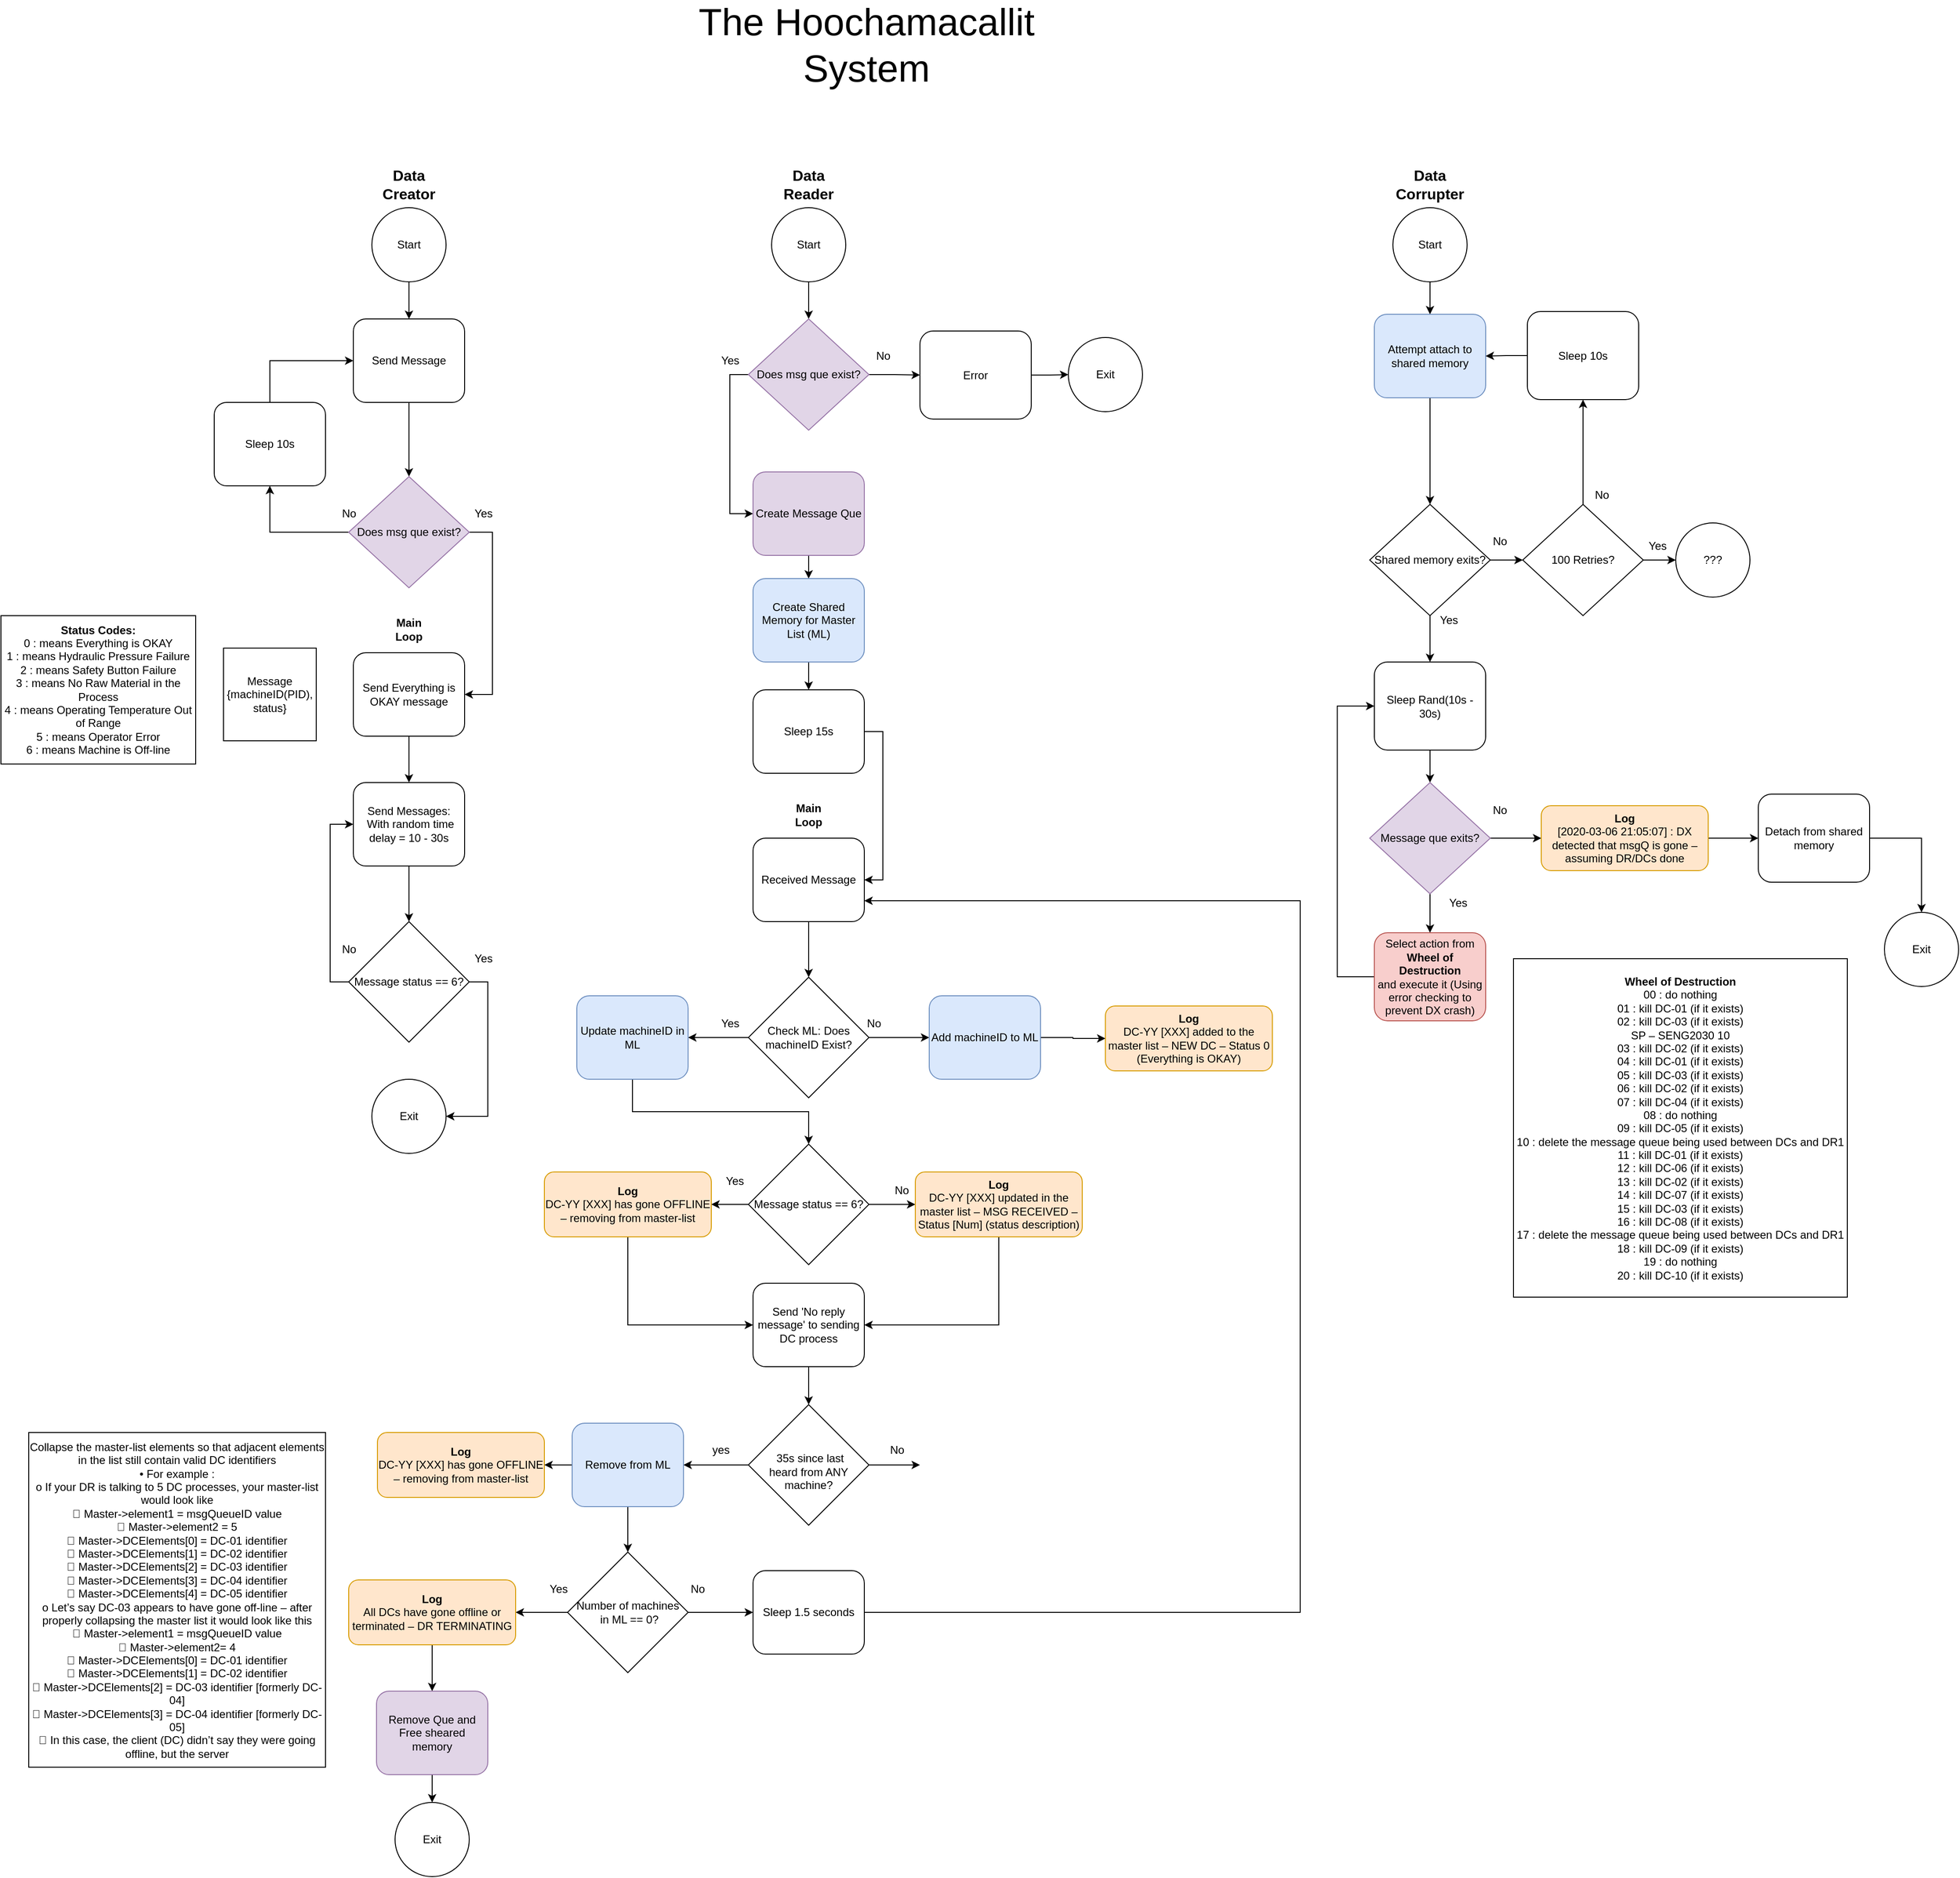 <mxfile version="17.1.0" type="device"><diagram id="sLgBsqmo3oFthkKmk6UJ" name="Page-1"><mxGraphModel dx="4013" dy="2379" grid="1" gridSize="10" guides="1" tooltips="1" connect="1" arrows="1" fold="1" page="1" pageScale="1" pageWidth="1169" pageHeight="827" math="0" shadow="0"><root><mxCell id="0"/><mxCell id="1" parent="0"/><mxCell id="bKi-47Nadxcrl5kA80st-11" style="edgeStyle=orthogonalEdgeStyle;rounded=0;orthogonalLoop=1;jettySize=auto;html=1;exitX=0.5;exitY=1;exitDx=0;exitDy=0;entryX=0.5;entryY=0;entryDx=0;entryDy=0;" parent="1" source="bKi-47Nadxcrl5kA80st-1" target="bKi-47Nadxcrl5kA80st-9" edge="1"><mxGeometry relative="1" as="geometry"/></mxCell><mxCell id="bKi-47Nadxcrl5kA80st-1" value="Send Message" style="rounded=1;whiteSpace=wrap;html=1;" parent="1" vertex="1"><mxGeometry x="119" y="70" width="120" height="90" as="geometry"/></mxCell><mxCell id="bKi-47Nadxcrl5kA80st-25" style="edgeStyle=orthogonalEdgeStyle;rounded=0;orthogonalLoop=1;jettySize=auto;html=1;exitX=0.5;exitY=1;exitDx=0;exitDy=0;" parent="1" source="bKi-47Nadxcrl5kA80st-2" target="bKi-47Nadxcrl5kA80st-24" edge="1"><mxGeometry relative="1" as="geometry"/></mxCell><mxCell id="bKi-47Nadxcrl5kA80st-2" value="Send Everything is OKAY message" style="rounded=1;whiteSpace=wrap;html=1;" parent="1" vertex="1"><mxGeometry x="119" y="430" width="120" height="90" as="geometry"/></mxCell><mxCell id="bKi-47Nadxcrl5kA80st-17" style="edgeStyle=orthogonalEdgeStyle;rounded=0;orthogonalLoop=1;jettySize=auto;html=1;exitX=1;exitY=0.5;exitDx=0;exitDy=0;entryX=1;entryY=0.5;entryDx=0;entryDy=0;" parent="1" source="bKi-47Nadxcrl5kA80st-9" target="bKi-47Nadxcrl5kA80st-2" edge="1"><mxGeometry relative="1" as="geometry"><Array as="points"><mxPoint x="269" y="300"/><mxPoint x="269" y="475"/></Array></mxGeometry></mxCell><mxCell id="bKi-47Nadxcrl5kA80st-66" style="edgeStyle=orthogonalEdgeStyle;rounded=0;orthogonalLoop=1;jettySize=auto;html=1;exitX=0;exitY=0.5;exitDx=0;exitDy=0;entryX=0.5;entryY=1;entryDx=0;entryDy=0;" parent="1" source="bKi-47Nadxcrl5kA80st-9" target="bKi-47Nadxcrl5kA80st-64" edge="1"><mxGeometry relative="1" as="geometry"/></mxCell><mxCell id="bKi-47Nadxcrl5kA80st-9" value="Does msg que exist?" style="rhombus;whiteSpace=wrap;html=1;fillColor=#e1d5e7;strokeColor=#9673a6;" parent="1" vertex="1"><mxGeometry x="114" y="240" width="130" height="120" as="geometry"/></mxCell><mxCell id="bKi-47Nadxcrl5kA80st-13" value="&lt;b style=&quot;font-size: 16px;&quot;&gt;Data Creator&lt;/b&gt;" style="text;html=1;strokeColor=none;fillColor=none;align=center;verticalAlign=middle;whiteSpace=wrap;rounded=0;fontSize=16;" parent="1" vertex="1"><mxGeometry x="149" y="-90" width="60" height="30" as="geometry"/></mxCell><mxCell id="bKi-47Nadxcrl5kA80st-15" value="No" style="text;html=1;align=center;verticalAlign=middle;resizable=0;points=[];autosize=1;strokeColor=none;fillColor=none;" parent="1" vertex="1"><mxGeometry x="99" y="270" width="30" height="20" as="geometry"/></mxCell><mxCell id="bKi-47Nadxcrl5kA80st-18" value="Yes" style="text;html=1;align=center;verticalAlign=middle;resizable=0;points=[];autosize=1;strokeColor=none;fillColor=none;" parent="1" vertex="1"><mxGeometry x="239" y="270" width="40" height="20" as="geometry"/></mxCell><mxCell id="bKi-47Nadxcrl5kA80st-19" value="Main Loop" style="text;html=1;strokeColor=none;fillColor=none;align=center;verticalAlign=middle;whiteSpace=wrap;rounded=0;fontStyle=1" parent="1" vertex="1"><mxGeometry x="149" y="390" width="60" height="30" as="geometry"/></mxCell><mxCell id="bKi-47Nadxcrl5kA80st-20" value="Message&lt;br&gt;{machineID(PID),&lt;br&gt;status}" style="whiteSpace=wrap;html=1;aspect=fixed;" parent="1" vertex="1"><mxGeometry x="-21" y="425" width="100" height="100" as="geometry"/></mxCell><mxCell id="bKi-47Nadxcrl5kA80st-22" value="&lt;b&gt;Status Codes:&lt;/b&gt;&lt;br&gt;&lt;div&gt;0 : means Everything is OKAY&lt;/div&gt;&lt;div&gt;1 : means Hydraulic Pressure Failure&lt;/div&gt;&lt;div&gt;2 : means Safety Button Failure&lt;/div&gt;&lt;div&gt;3 : means No Raw Material in the Process&lt;/div&gt;&lt;div&gt;4 : means Operating Temperature Out of Range&lt;/div&gt;&lt;div&gt;5 : means Operator Error&lt;/div&gt;&lt;div&gt;6 : means Machine is Off-line&lt;/div&gt;" style="rounded=0;whiteSpace=wrap;html=1;" parent="1" vertex="1"><mxGeometry x="-261" y="390" width="210" height="160" as="geometry"/></mxCell><mxCell id="bKi-47Nadxcrl5kA80st-28" style="edgeStyle=orthogonalEdgeStyle;rounded=0;orthogonalLoop=1;jettySize=auto;html=1;exitX=0.5;exitY=1;exitDx=0;exitDy=0;entryX=0.5;entryY=0;entryDx=0;entryDy=0;" parent="1" source="bKi-47Nadxcrl5kA80st-24" target="bKi-47Nadxcrl5kA80st-27" edge="1"><mxGeometry relative="1" as="geometry"/></mxCell><mxCell id="bKi-47Nadxcrl5kA80st-24" value="Send Messages:&lt;br&gt;&amp;nbsp;With random time delay = 10 - 30s" style="rounded=1;whiteSpace=wrap;html=1;" parent="1" vertex="1"><mxGeometry x="119" y="570" width="120" height="90" as="geometry"/></mxCell><mxCell id="bKi-47Nadxcrl5kA80st-32" style="edgeStyle=orthogonalEdgeStyle;rounded=0;orthogonalLoop=1;jettySize=auto;html=1;exitX=1;exitY=0.5;exitDx=0;exitDy=0;entryX=1;entryY=0.5;entryDx=0;entryDy=0;" parent="1" source="bKi-47Nadxcrl5kA80st-27" target="bKi-47Nadxcrl5kA80st-30" edge="1"><mxGeometry relative="1" as="geometry"/></mxCell><mxCell id="bKi-47Nadxcrl5kA80st-34" style="edgeStyle=orthogonalEdgeStyle;rounded=0;orthogonalLoop=1;jettySize=auto;html=1;exitX=0;exitY=0.5;exitDx=0;exitDy=0;entryX=0;entryY=0.5;entryDx=0;entryDy=0;" parent="1" source="bKi-47Nadxcrl5kA80st-27" target="bKi-47Nadxcrl5kA80st-24" edge="1"><mxGeometry relative="1" as="geometry"/></mxCell><mxCell id="bKi-47Nadxcrl5kA80st-27" value="Message status == 6?" style="rhombus;whiteSpace=wrap;html=1;" parent="1" vertex="1"><mxGeometry x="114" y="720" width="130" height="130" as="geometry"/></mxCell><mxCell id="bKi-47Nadxcrl5kA80st-30" value="Exit" style="ellipse;whiteSpace=wrap;html=1;aspect=fixed;" parent="1" vertex="1"><mxGeometry x="139" y="890" width="80" height="80" as="geometry"/></mxCell><mxCell id="bKi-47Nadxcrl5kA80st-33" value="Yes" style="text;html=1;align=center;verticalAlign=middle;resizable=0;points=[];autosize=1;strokeColor=none;fillColor=none;" parent="1" vertex="1"><mxGeometry x="239" y="750" width="40" height="20" as="geometry"/></mxCell><mxCell id="bKi-47Nadxcrl5kA80st-35" value="No" style="text;html=1;align=center;verticalAlign=middle;resizable=0;points=[];autosize=1;strokeColor=none;fillColor=none;" parent="1" vertex="1"><mxGeometry x="99" y="740" width="30" height="20" as="geometry"/></mxCell><mxCell id="bKi-47Nadxcrl5kA80st-39" value="&lt;b style=&quot;font-size: 16px;&quot;&gt;Data Reader&lt;/b&gt;" style="text;html=1;strokeColor=none;fillColor=none;align=center;verticalAlign=middle;whiteSpace=wrap;rounded=0;fontSize=16;" parent="1" vertex="1"><mxGeometry x="580" y="-90" width="60" height="30" as="geometry"/></mxCell><mxCell id="bKi-47Nadxcrl5kA80st-45" style="edgeStyle=orthogonalEdgeStyle;rounded=0;orthogonalLoop=1;jettySize=auto;html=1;exitX=0.5;exitY=1;exitDx=0;exitDy=0;entryX=0.5;entryY=0;entryDx=0;entryDy=0;" parent="1" source="bKi-47Nadxcrl5kA80st-42" target="bKi-47Nadxcrl5kA80st-1" edge="1"><mxGeometry relative="1" as="geometry"/></mxCell><mxCell id="bKi-47Nadxcrl5kA80st-42" value="Start" style="ellipse;whiteSpace=wrap;html=1;aspect=fixed;" parent="1" vertex="1"><mxGeometry x="139" y="-50" width="80" height="80" as="geometry"/></mxCell><mxCell id="bKi-47Nadxcrl5kA80st-46" style="edgeStyle=orthogonalEdgeStyle;rounded=0;orthogonalLoop=1;jettySize=auto;html=1;exitX=0.5;exitY=1;exitDx=0;exitDy=0;" parent="1" source="bKi-47Nadxcrl5kA80st-44" edge="1"><mxGeometry relative="1" as="geometry"><mxPoint x="610" y="70" as="targetPoint"/></mxGeometry></mxCell><mxCell id="bKi-47Nadxcrl5kA80st-44" value="Start" style="ellipse;whiteSpace=wrap;html=1;aspect=fixed;" parent="1" vertex="1"><mxGeometry x="570" y="-50" width="80" height="80" as="geometry"/></mxCell><mxCell id="bKi-47Nadxcrl5kA80st-49" style="edgeStyle=orthogonalEdgeStyle;rounded=0;orthogonalLoop=1;jettySize=auto;html=1;exitX=0;exitY=0.5;exitDx=0;exitDy=0;entryX=0;entryY=0.5;entryDx=0;entryDy=0;" parent="1" source="bKi-47Nadxcrl5kA80st-47" target="bKi-47Nadxcrl5kA80st-48" edge="1"><mxGeometry relative="1" as="geometry"/></mxCell><mxCell id="bKi-47Nadxcrl5kA80st-53" style="edgeStyle=orthogonalEdgeStyle;rounded=0;orthogonalLoop=1;jettySize=auto;html=1;exitX=1;exitY=0.5;exitDx=0;exitDy=0;entryX=0;entryY=0.5;entryDx=0;entryDy=0;" parent="1" source="bKi-47Nadxcrl5kA80st-47" target="bKi-47Nadxcrl5kA80st-51" edge="1"><mxGeometry relative="1" as="geometry"/></mxCell><mxCell id="bKi-47Nadxcrl5kA80st-47" value="Does msg que exist?" style="rhombus;whiteSpace=wrap;html=1;fillColor=#e1d5e7;strokeColor=#9673a6;" parent="1" vertex="1"><mxGeometry x="545" y="70" width="130" height="120" as="geometry"/></mxCell><mxCell id="bKi-47Nadxcrl5kA80st-59" style="edgeStyle=orthogonalEdgeStyle;rounded=0;orthogonalLoop=1;jettySize=auto;html=1;exitX=0.5;exitY=1;exitDx=0;exitDy=0;entryX=0.5;entryY=0;entryDx=0;entryDy=0;" parent="1" source="bKi-47Nadxcrl5kA80st-48" target="bKi-47Nadxcrl5kA80st-58" edge="1"><mxGeometry relative="1" as="geometry"/></mxCell><mxCell id="bKi-47Nadxcrl5kA80st-48" value="Create Message Que" style="rounded=1;whiteSpace=wrap;html=1;fillColor=#e1d5e7;strokeColor=#9673a6;" parent="1" vertex="1"><mxGeometry x="550" y="235" width="120" height="90" as="geometry"/></mxCell><mxCell id="bKi-47Nadxcrl5kA80st-50" value="Yes" style="text;html=1;align=center;verticalAlign=middle;resizable=0;points=[];autosize=1;strokeColor=none;fillColor=none;" parent="1" vertex="1"><mxGeometry x="505" y="105" width="40" height="20" as="geometry"/></mxCell><mxCell id="bKi-47Nadxcrl5kA80st-57" style="edgeStyle=orthogonalEdgeStyle;rounded=0;orthogonalLoop=1;jettySize=auto;html=1;exitX=1;exitY=0.5;exitDx=0;exitDy=0;entryX=0;entryY=0.5;entryDx=0;entryDy=0;" parent="1" source="bKi-47Nadxcrl5kA80st-51" target="bKi-47Nadxcrl5kA80st-56" edge="1"><mxGeometry relative="1" as="geometry"/></mxCell><mxCell id="bKi-47Nadxcrl5kA80st-51" value="Error" style="rounded=1;whiteSpace=wrap;html=1;" parent="1" vertex="1"><mxGeometry x="730" y="83" width="120" height="95" as="geometry"/></mxCell><mxCell id="bKi-47Nadxcrl5kA80st-55" value="No" style="text;html=1;align=center;verticalAlign=middle;resizable=0;points=[];autosize=1;strokeColor=none;fillColor=none;" parent="1" vertex="1"><mxGeometry x="675" y="100" width="30" height="20" as="geometry"/></mxCell><mxCell id="bKi-47Nadxcrl5kA80st-56" value="Exit" style="ellipse;whiteSpace=wrap;html=1;aspect=fixed;" parent="1" vertex="1"><mxGeometry x="890" y="90" width="80" height="80" as="geometry"/></mxCell><mxCell id="bKi-47Nadxcrl5kA80st-61" style="edgeStyle=orthogonalEdgeStyle;rounded=0;orthogonalLoop=1;jettySize=auto;html=1;exitX=0.5;exitY=1;exitDx=0;exitDy=0;entryX=0.5;entryY=0;entryDx=0;entryDy=0;" parent="1" source="bKi-47Nadxcrl5kA80st-58" target="bKi-47Nadxcrl5kA80st-60" edge="1"><mxGeometry relative="1" as="geometry"/></mxCell><mxCell id="bKi-47Nadxcrl5kA80st-58" value="Create Shared Memory for Master List (ML)" style="rounded=1;whiteSpace=wrap;html=1;fillColor=#dae8fc;strokeColor=#6c8ebf;" parent="1" vertex="1"><mxGeometry x="550" y="350" width="120" height="90" as="geometry"/></mxCell><mxCell id="bKi-47Nadxcrl5kA80st-69" style="edgeStyle=orthogonalEdgeStyle;rounded=0;orthogonalLoop=1;jettySize=auto;html=1;exitX=1;exitY=0.5;exitDx=0;exitDy=0;entryX=1;entryY=0.5;entryDx=0;entryDy=0;" parent="1" source="bKi-47Nadxcrl5kA80st-60" target="bKi-47Nadxcrl5kA80st-68" edge="1"><mxGeometry relative="1" as="geometry"/></mxCell><mxCell id="bKi-47Nadxcrl5kA80st-60" value="Sleep 15s" style="rounded=1;whiteSpace=wrap;html=1;" parent="1" vertex="1"><mxGeometry x="550" y="470" width="120" height="90" as="geometry"/></mxCell><mxCell id="bKi-47Nadxcrl5kA80st-62" value="Main Loop" style="text;html=1;strokeColor=none;fillColor=none;align=center;verticalAlign=middle;whiteSpace=wrap;rounded=0;fontStyle=1" parent="1" vertex="1"><mxGeometry x="580" y="590" width="60" height="30" as="geometry"/></mxCell><mxCell id="bKi-47Nadxcrl5kA80st-67" style="edgeStyle=orthogonalEdgeStyle;rounded=0;orthogonalLoop=1;jettySize=auto;html=1;exitX=0.5;exitY=0;exitDx=0;exitDy=0;entryX=0;entryY=0.5;entryDx=0;entryDy=0;" parent="1" source="bKi-47Nadxcrl5kA80st-64" target="bKi-47Nadxcrl5kA80st-1" edge="1"><mxGeometry relative="1" as="geometry"/></mxCell><mxCell id="bKi-47Nadxcrl5kA80st-64" value="Sleep 10s" style="rounded=1;whiteSpace=wrap;html=1;" parent="1" vertex="1"><mxGeometry x="-31" y="160" width="120" height="90" as="geometry"/></mxCell><mxCell id="bKi-47Nadxcrl5kA80st-73" style="edgeStyle=orthogonalEdgeStyle;rounded=0;orthogonalLoop=1;jettySize=auto;html=1;exitX=0.5;exitY=1;exitDx=0;exitDy=0;entryX=0.5;entryY=0;entryDx=0;entryDy=0;" parent="1" source="bKi-47Nadxcrl5kA80st-68" target="bKi-47Nadxcrl5kA80st-72" edge="1"><mxGeometry relative="1" as="geometry"/></mxCell><mxCell id="bKi-47Nadxcrl5kA80st-68" value="Received Message" style="rounded=1;whiteSpace=wrap;html=1;" parent="1" vertex="1"><mxGeometry x="550" y="630" width="120" height="90" as="geometry"/></mxCell><mxCell id="bKi-47Nadxcrl5kA80st-75" style="edgeStyle=orthogonalEdgeStyle;rounded=0;orthogonalLoop=1;jettySize=auto;html=1;exitX=1;exitY=0.5;exitDx=0;exitDy=0;entryX=0;entryY=0.5;entryDx=0;entryDy=0;" parent="1" source="bKi-47Nadxcrl5kA80st-72" target="bKi-47Nadxcrl5kA80st-74" edge="1"><mxGeometry relative="1" as="geometry"/></mxCell><mxCell id="bKi-47Nadxcrl5kA80st-88" style="edgeStyle=orthogonalEdgeStyle;rounded=0;orthogonalLoop=1;jettySize=auto;html=1;exitX=0;exitY=0.5;exitDx=0;exitDy=0;entryX=1;entryY=0.5;entryDx=0;entryDy=0;" parent="1" source="bKi-47Nadxcrl5kA80st-72" target="bKi-47Nadxcrl5kA80st-83" edge="1"><mxGeometry relative="1" as="geometry"/></mxCell><mxCell id="bKi-47Nadxcrl5kA80st-72" value="Check ML: Does machineID Exist?" style="rhombus;whiteSpace=wrap;html=1;" parent="1" vertex="1"><mxGeometry x="545" y="780" width="130" height="130" as="geometry"/></mxCell><mxCell id="bKi-47Nadxcrl5kA80st-81" style="edgeStyle=orthogonalEdgeStyle;rounded=0;orthogonalLoop=1;jettySize=auto;html=1;exitX=1;exitY=0.5;exitDx=0;exitDy=0;entryX=0;entryY=0.5;entryDx=0;entryDy=0;" parent="1" source="bKi-47Nadxcrl5kA80st-74" target="bKi-47Nadxcrl5kA80st-80" edge="1"><mxGeometry relative="1" as="geometry"/></mxCell><mxCell id="bKi-47Nadxcrl5kA80st-74" value="Add machineID to ML" style="rounded=1;whiteSpace=wrap;html=1;fillColor=#dae8fc;strokeColor=#6c8ebf;" parent="1" vertex="1"><mxGeometry x="740" y="800" width="120" height="90" as="geometry"/></mxCell><mxCell id="bKi-47Nadxcrl5kA80st-76" value="No" style="text;html=1;align=center;verticalAlign=middle;resizable=0;points=[];autosize=1;strokeColor=none;fillColor=none;" parent="1" vertex="1"><mxGeometry x="665" y="820" width="30" height="20" as="geometry"/></mxCell><mxCell id="bKi-47Nadxcrl5kA80st-80" value="&lt;b&gt;Log&lt;/b&gt;&lt;br&gt;DC-YY [XXX] added to the master list – NEW DC – Status 0 (Everything is OKAY)" style="rounded=1;whiteSpace=wrap;html=1;fillColor=#ffe6cc;strokeColor=#d79b00;" parent="1" vertex="1"><mxGeometry x="930" y="811" width="180" height="70" as="geometry"/></mxCell><mxCell id="bKi-47Nadxcrl5kA80st-82" value="Yes" style="text;html=1;align=center;verticalAlign=middle;resizable=0;points=[];autosize=1;strokeColor=none;fillColor=none;" parent="1" vertex="1"><mxGeometry x="505" y="820" width="40" height="20" as="geometry"/></mxCell><mxCell id="bKi-47Nadxcrl5kA80st-90" style="edgeStyle=orthogonalEdgeStyle;rounded=0;orthogonalLoop=1;jettySize=auto;html=1;exitX=0.5;exitY=1;exitDx=0;exitDy=0;entryX=0.5;entryY=0;entryDx=0;entryDy=0;" parent="1" source="bKi-47Nadxcrl5kA80st-83" target="bKi-47Nadxcrl5kA80st-85" edge="1"><mxGeometry relative="1" as="geometry"/></mxCell><mxCell id="bKi-47Nadxcrl5kA80st-83" value="Update machineID in ML" style="rounded=1;whiteSpace=wrap;html=1;fillColor=#dae8fc;strokeColor=#6c8ebf;" parent="1" vertex="1"><mxGeometry x="360" y="800" width="120" height="90" as="geometry"/></mxCell><mxCell id="bKi-47Nadxcrl5kA80st-91" style="edgeStyle=orthogonalEdgeStyle;rounded=0;orthogonalLoop=1;jettySize=auto;html=1;exitX=1;exitY=0.5;exitDx=0;exitDy=0;entryX=0;entryY=0.5;entryDx=0;entryDy=0;" parent="1" source="bKi-47Nadxcrl5kA80st-85" target="bKi-47Nadxcrl5kA80st-87" edge="1"><mxGeometry relative="1" as="geometry"/></mxCell><mxCell id="bKi-47Nadxcrl5kA80st-94" style="edgeStyle=orthogonalEdgeStyle;rounded=0;orthogonalLoop=1;jettySize=auto;html=1;exitX=0;exitY=0.5;exitDx=0;exitDy=0;entryX=1;entryY=0.5;entryDx=0;entryDy=0;" parent="1" source="bKi-47Nadxcrl5kA80st-85" target="bKi-47Nadxcrl5kA80st-93" edge="1"><mxGeometry relative="1" as="geometry"/></mxCell><mxCell id="bKi-47Nadxcrl5kA80st-85" value="Message status == 6?" style="rhombus;whiteSpace=wrap;html=1;" parent="1" vertex="1"><mxGeometry x="545" y="960" width="130" height="130" as="geometry"/></mxCell><mxCell id="bKi-47Nadxcrl5kA80st-99" style="edgeStyle=orthogonalEdgeStyle;rounded=0;orthogonalLoop=1;jettySize=auto;html=1;exitX=0.5;exitY=1;exitDx=0;exitDy=0;entryX=1;entryY=0.5;entryDx=0;entryDy=0;" parent="1" source="bKi-47Nadxcrl5kA80st-87" target="bKi-47Nadxcrl5kA80st-96" edge="1"><mxGeometry relative="1" as="geometry"/></mxCell><mxCell id="bKi-47Nadxcrl5kA80st-87" value="&lt;b&gt;Log&lt;/b&gt;&lt;br&gt;DC-YY [XXX] updated in the master list – MSG RECEIVED – Status [Num] (status description)" style="rounded=1;whiteSpace=wrap;html=1;fillColor=#ffe6cc;strokeColor=#d79b00;" parent="1" vertex="1"><mxGeometry x="725" y="990" width="180" height="70" as="geometry"/></mxCell><mxCell id="bKi-47Nadxcrl5kA80st-92" value="No" style="text;html=1;align=center;verticalAlign=middle;resizable=0;points=[];autosize=1;strokeColor=none;fillColor=none;" parent="1" vertex="1"><mxGeometry x="695" y="1000" width="30" height="20" as="geometry"/></mxCell><mxCell id="bKi-47Nadxcrl5kA80st-98" style="edgeStyle=orthogonalEdgeStyle;rounded=0;orthogonalLoop=1;jettySize=auto;html=1;exitX=0.5;exitY=1;exitDx=0;exitDy=0;entryX=0;entryY=0.5;entryDx=0;entryDy=0;" parent="1" source="bKi-47Nadxcrl5kA80st-93" target="bKi-47Nadxcrl5kA80st-96" edge="1"><mxGeometry relative="1" as="geometry"/></mxCell><mxCell id="bKi-47Nadxcrl5kA80st-93" value="&lt;b&gt;Log&lt;/b&gt;&lt;br&gt;DC-YY [XXX] has gone OFFLINE – removing from master-list" style="rounded=1;whiteSpace=wrap;html=1;fillColor=#ffe6cc;strokeColor=#d79b00;" parent="1" vertex="1"><mxGeometry x="325" y="990" width="180" height="70" as="geometry"/></mxCell><mxCell id="bKi-47Nadxcrl5kA80st-95" value="Yes" style="text;html=1;align=center;verticalAlign=middle;resizable=0;points=[];autosize=1;strokeColor=none;fillColor=none;" parent="1" vertex="1"><mxGeometry x="510" y="990" width="40" height="20" as="geometry"/></mxCell><mxCell id="bKi-47Nadxcrl5kA80st-101" style="edgeStyle=orthogonalEdgeStyle;rounded=0;orthogonalLoop=1;jettySize=auto;html=1;exitX=0.5;exitY=1;exitDx=0;exitDy=0;entryX=0.5;entryY=0;entryDx=0;entryDy=0;" parent="1" source="bKi-47Nadxcrl5kA80st-96" target="bKi-47Nadxcrl5kA80st-102" edge="1"><mxGeometry relative="1" as="geometry"><mxPoint x="610" y="1250" as="targetPoint"/></mxGeometry></mxCell><mxCell id="bKi-47Nadxcrl5kA80st-96" value="Send 'No reply message' to sending DC process" style="rounded=1;whiteSpace=wrap;html=1;" parent="1" vertex="1"><mxGeometry x="550" y="1110" width="120" height="90" as="geometry"/></mxCell><mxCell id="bKi-47Nadxcrl5kA80st-105" style="edgeStyle=orthogonalEdgeStyle;rounded=0;orthogonalLoop=1;jettySize=auto;html=1;exitX=1;exitY=0.5;exitDx=0;exitDy=0;entryX=0;entryY=0.5;entryDx=0;entryDy=0;" parent="1" source="bKi-47Nadxcrl5kA80st-102" edge="1"><mxGeometry relative="1" as="geometry"><mxPoint x="730" y="1306" as="targetPoint"/></mxGeometry></mxCell><mxCell id="bKi-47Nadxcrl5kA80st-106" style="edgeStyle=orthogonalEdgeStyle;rounded=0;orthogonalLoop=1;jettySize=auto;html=1;exitX=0;exitY=0.5;exitDx=0;exitDy=0;entryX=1;entryY=0.5;entryDx=0;entryDy=0;" parent="1" source="bKi-47Nadxcrl5kA80st-102" target="bKi-47Nadxcrl5kA80st-112" edge="1"><mxGeometry relative="1" as="geometry"><mxPoint x="490" y="1306" as="targetPoint"/></mxGeometry></mxCell><mxCell id="bKi-47Nadxcrl5kA80st-102" value="&lt;br&gt;&amp;nbsp;35s since last &lt;br&gt;heard from ANY machine?" style="rhombus;whiteSpace=wrap;html=1;" parent="1" vertex="1"><mxGeometry x="545" y="1241" width="130" height="130" as="geometry"/></mxCell><mxCell id="bKi-47Nadxcrl5kA80st-107" value="No" style="text;html=1;align=center;verticalAlign=middle;resizable=0;points=[];autosize=1;strokeColor=none;fillColor=none;" parent="1" vertex="1"><mxGeometry x="690" y="1280" width="30" height="20" as="geometry"/></mxCell><mxCell id="bKi-47Nadxcrl5kA80st-108" value="yes" style="text;html=1;align=center;verticalAlign=middle;resizable=0;points=[];autosize=1;strokeColor=none;fillColor=none;" parent="1" vertex="1"><mxGeometry x="500" y="1280" width="30" height="20" as="geometry"/></mxCell><mxCell id="bKi-47Nadxcrl5kA80st-109" value="&lt;div&gt;Collapse the master-list elements so that adjacent elements in the list still contain valid DC identifiers&lt;/div&gt;&lt;div&gt;• For example :&lt;/div&gt;&lt;div&gt;o If your DR is talking to 5 DC processes, your master-list would look like&lt;/div&gt;&lt;div&gt; Master-&amp;gt;element1 = msgQueueID value&lt;/div&gt;&lt;div&gt; Master-&amp;gt;element2 = 5&lt;/div&gt;&lt;div&gt; Master-&amp;gt;DCElements[0] = DC-01 identifier&lt;/div&gt;&lt;div&gt; Master-&amp;gt;DCElements[1] = DC-02 identifier&lt;/div&gt;&lt;div&gt; Master-&amp;gt;DCElements[2] = DC-03 identifier&lt;/div&gt;&lt;div&gt; Master-&amp;gt;DCElements[3] = DC-04 identifier&lt;/div&gt;&lt;div&gt; Master-&amp;gt;DCElements[4] = DC-05 identifier&lt;/div&gt;&lt;div&gt;o Let’s say DC-03 appears to have gone off-line – after properly collapsing the master list it would look like this&lt;/div&gt;&lt;div&gt; Master-&amp;gt;element1 = msgQueueID value&lt;/div&gt;&lt;div&gt; Master-&amp;gt;element2= 4&lt;/div&gt;&lt;div&gt; Master-&amp;gt;DCElements[0] = DC-01 identifier&lt;/div&gt;&lt;div&gt; Master-&amp;gt;DCElements[1] = DC-02 identifier&lt;/div&gt;&lt;div&gt; Master-&amp;gt;DCElements[2] = DC-03 identifier [formerly DC-04]&lt;/div&gt;&lt;div&gt; Master-&amp;gt;DCElements[3] = DC-04 identifier [formerly DC-05]&lt;/div&gt;&lt;div&gt; In this case, the client (DC) didn’t say they were going offline, but the server&lt;/div&gt;" style="rounded=0;whiteSpace=wrap;html=1;" parent="1" vertex="1"><mxGeometry x="-231" y="1271" width="320" height="361" as="geometry"/></mxCell><mxCell id="bKi-47Nadxcrl5kA80st-110" value="&lt;b&gt;Log&lt;/b&gt;&lt;br&gt;DC-YY [XXX] has gone OFFLINE – removing from master-list" style="rounded=1;whiteSpace=wrap;html=1;fillColor=#ffe6cc;strokeColor=#d79b00;" parent="1" vertex="1"><mxGeometry x="145" y="1271" width="180" height="70" as="geometry"/></mxCell><mxCell id="bKi-47Nadxcrl5kA80st-113" style="edgeStyle=orthogonalEdgeStyle;rounded=0;orthogonalLoop=1;jettySize=auto;html=1;exitX=0;exitY=0.5;exitDx=0;exitDy=0;entryX=1;entryY=0.5;entryDx=0;entryDy=0;" parent="1" source="bKi-47Nadxcrl5kA80st-112" target="bKi-47Nadxcrl5kA80st-110" edge="1"><mxGeometry relative="1" as="geometry"/></mxCell><mxCell id="bKi-47Nadxcrl5kA80st-115" style="edgeStyle=orthogonalEdgeStyle;rounded=0;orthogonalLoop=1;jettySize=auto;html=1;exitX=0.5;exitY=1;exitDx=0;exitDy=0;entryX=0.5;entryY=0;entryDx=0;entryDy=0;" parent="1" source="bKi-47Nadxcrl5kA80st-112" target="bKi-47Nadxcrl5kA80st-114" edge="1"><mxGeometry relative="1" as="geometry"/></mxCell><mxCell id="bKi-47Nadxcrl5kA80st-112" value="Remove from ML" style="rounded=1;whiteSpace=wrap;html=1;fillColor=#dae8fc;strokeColor=#6c8ebf;" parent="1" vertex="1"><mxGeometry x="355" y="1261" width="120" height="90" as="geometry"/></mxCell><mxCell id="bKi-47Nadxcrl5kA80st-117" value="" style="edgeStyle=orthogonalEdgeStyle;rounded=0;orthogonalLoop=1;jettySize=auto;html=1;" parent="1" source="bKi-47Nadxcrl5kA80st-114" target="bKi-47Nadxcrl5kA80st-116" edge="1"><mxGeometry relative="1" as="geometry"/></mxCell><mxCell id="bKi-47Nadxcrl5kA80st-125" style="edgeStyle=orthogonalEdgeStyle;rounded=0;orthogonalLoop=1;jettySize=auto;html=1;exitX=1;exitY=0.5;exitDx=0;exitDy=0;entryX=0;entryY=0.5;entryDx=0;entryDy=0;" parent="1" source="bKi-47Nadxcrl5kA80st-114" target="bKi-47Nadxcrl5kA80st-124" edge="1"><mxGeometry relative="1" as="geometry"/></mxCell><mxCell id="bKi-47Nadxcrl5kA80st-114" value="Number of machines&lt;br&gt;&amp;nbsp;in ML == 0?" style="rhombus;whiteSpace=wrap;html=1;" parent="1" vertex="1"><mxGeometry x="350" y="1400" width="130" height="130" as="geometry"/></mxCell><mxCell id="bKi-47Nadxcrl5kA80st-120" style="edgeStyle=orthogonalEdgeStyle;rounded=0;orthogonalLoop=1;jettySize=auto;html=1;exitX=0.5;exitY=1;exitDx=0;exitDy=0;entryX=0.5;entryY=0;entryDx=0;entryDy=0;" parent="1" source="bKi-47Nadxcrl5kA80st-116" target="bKi-47Nadxcrl5kA80st-119" edge="1"><mxGeometry relative="1" as="geometry"/></mxCell><mxCell id="bKi-47Nadxcrl5kA80st-116" value="&lt;b&gt;Log&lt;/b&gt;&lt;br&gt;All DCs have gone offline or terminated – DR TERMINATING" style="rounded=1;whiteSpace=wrap;html=1;fillColor=#ffe6cc;strokeColor=#d79b00;" parent="1" vertex="1"><mxGeometry x="114" y="1430" width="180" height="70" as="geometry"/></mxCell><mxCell id="bKi-47Nadxcrl5kA80st-118" value="Yes" style="text;html=1;align=center;verticalAlign=middle;resizable=0;points=[];autosize=1;strokeColor=none;fillColor=none;" parent="1" vertex="1"><mxGeometry x="320" y="1430" width="40" height="20" as="geometry"/></mxCell><mxCell id="bKi-47Nadxcrl5kA80st-122" style="edgeStyle=orthogonalEdgeStyle;rounded=0;orthogonalLoop=1;jettySize=auto;html=1;exitX=0.5;exitY=1;exitDx=0;exitDy=0;entryX=0.5;entryY=0;entryDx=0;entryDy=0;" parent="1" source="bKi-47Nadxcrl5kA80st-119" target="bKi-47Nadxcrl5kA80st-121" edge="1"><mxGeometry relative="1" as="geometry"/></mxCell><mxCell id="bKi-47Nadxcrl5kA80st-119" value="Remove Que and Free sheared memory" style="rounded=1;whiteSpace=wrap;html=1;fillColor=#e1d5e7;strokeColor=#9673a6;" parent="1" vertex="1"><mxGeometry x="144" y="1550" width="120" height="90" as="geometry"/></mxCell><mxCell id="bKi-47Nadxcrl5kA80st-121" value="Exit" style="ellipse;whiteSpace=wrap;html=1;aspect=fixed;" parent="1" vertex="1"><mxGeometry x="164" y="1670" width="80" height="80" as="geometry"/></mxCell><mxCell id="bKi-47Nadxcrl5kA80st-123" value="No" style="text;html=1;align=center;verticalAlign=middle;resizable=0;points=[];autosize=1;strokeColor=none;fillColor=none;" parent="1" vertex="1"><mxGeometry x="475" y="1430" width="30" height="20" as="geometry"/></mxCell><mxCell id="bKi-47Nadxcrl5kA80st-126" style="edgeStyle=orthogonalEdgeStyle;rounded=0;orthogonalLoop=1;jettySize=auto;html=1;exitX=1;exitY=0.5;exitDx=0;exitDy=0;entryX=1;entryY=0.75;entryDx=0;entryDy=0;" parent="1" source="bKi-47Nadxcrl5kA80st-124" target="bKi-47Nadxcrl5kA80st-68" edge="1"><mxGeometry relative="1" as="geometry"><Array as="points"><mxPoint x="1140" y="1465"/><mxPoint x="1140" y="697"/></Array></mxGeometry></mxCell><mxCell id="bKi-47Nadxcrl5kA80st-124" value="Sleep 1.5 seconds" style="rounded=1;whiteSpace=wrap;html=1;" parent="1" vertex="1"><mxGeometry x="550" y="1420" width="120" height="90" as="geometry"/></mxCell><mxCell id="bKi-47Nadxcrl5kA80st-127" value="&lt;font style=&quot;font-size: 41px&quot;&gt;The Hoochamacallit System&lt;/font&gt;" style="text;html=1;strokeColor=none;fillColor=none;align=center;verticalAlign=middle;whiteSpace=wrap;rounded=0;" parent="1" vertex="1"><mxGeometry x="455" y="-250" width="435" height="50" as="geometry"/></mxCell><mxCell id="bKi-47Nadxcrl5kA80st-128" value="&lt;b style=&quot;font-size: 16px;&quot;&gt;Data Corrupter&lt;/b&gt;" style="text;html=1;strokeColor=none;fillColor=none;align=center;verticalAlign=middle;whiteSpace=wrap;rounded=0;fontSize=16;" parent="1" vertex="1"><mxGeometry x="1250" y="-90" width="60" height="30" as="geometry"/></mxCell><mxCell id="bKi-47Nadxcrl5kA80st-132" style="edgeStyle=orthogonalEdgeStyle;rounded=0;orthogonalLoop=1;jettySize=auto;html=1;exitX=0.5;exitY=1;exitDx=0;exitDy=0;entryX=0.5;entryY=0;entryDx=0;entryDy=0;fontSize=26;" parent="1" source="bKi-47Nadxcrl5kA80st-129" target="bKi-47Nadxcrl5kA80st-130" edge="1"><mxGeometry relative="1" as="geometry"/></mxCell><mxCell id="bKi-47Nadxcrl5kA80st-129" value="Start" style="ellipse;whiteSpace=wrap;html=1;aspect=fixed;" parent="1" vertex="1"><mxGeometry x="1240" y="-50" width="80" height="80" as="geometry"/></mxCell><mxCell id="bKi-47Nadxcrl5kA80st-133" value="" style="edgeStyle=orthogonalEdgeStyle;rounded=0;orthogonalLoop=1;jettySize=auto;html=1;fontSize=26;" parent="1" source="bKi-47Nadxcrl5kA80st-130" target="bKi-47Nadxcrl5kA80st-131" edge="1"><mxGeometry relative="1" as="geometry"/></mxCell><mxCell id="bKi-47Nadxcrl5kA80st-130" value="Attempt attach to shared memory" style="rounded=1;whiteSpace=wrap;html=1;fillColor=#dae8fc;strokeColor=#6c8ebf;" parent="1" vertex="1"><mxGeometry x="1220" y="65" width="120" height="90" as="geometry"/></mxCell><mxCell id="bKi-47Nadxcrl5kA80st-140" value="" style="edgeStyle=orthogonalEdgeStyle;rounded=0;orthogonalLoop=1;jettySize=auto;html=1;fontSize=26;" parent="1" source="bKi-47Nadxcrl5kA80st-131" target="bKi-47Nadxcrl5kA80st-139" edge="1"><mxGeometry relative="1" as="geometry"/></mxCell><mxCell id="bKi-47Nadxcrl5kA80st-146" style="edgeStyle=orthogonalEdgeStyle;rounded=0;orthogonalLoop=1;jettySize=auto;html=1;exitX=0.5;exitY=1;exitDx=0;exitDy=0;entryX=0.5;entryY=0;entryDx=0;entryDy=0;fontSize=26;" parent="1" source="bKi-47Nadxcrl5kA80st-131" target="bKi-47Nadxcrl5kA80st-145" edge="1"><mxGeometry relative="1" as="geometry"/></mxCell><mxCell id="bKi-47Nadxcrl5kA80st-131" value="Shared memory exits?" style="rhombus;whiteSpace=wrap;html=1;" parent="1" vertex="1"><mxGeometry x="1215" y="270" width="130" height="120" as="geometry"/></mxCell><mxCell id="bKi-47Nadxcrl5kA80st-137" value="No" style="text;html=1;align=center;verticalAlign=middle;resizable=0;points=[];autosize=1;strokeColor=none;fillColor=none;" parent="1" vertex="1"><mxGeometry x="1340" y="300" width="30" height="20" as="geometry"/></mxCell><mxCell id="bKi-47Nadxcrl5kA80st-143" style="edgeStyle=orthogonalEdgeStyle;rounded=0;orthogonalLoop=1;jettySize=auto;html=1;exitX=0.5;exitY=0;exitDx=0;exitDy=0;entryX=0.5;entryY=1;entryDx=0;entryDy=0;fontSize=26;" parent="1" source="bKi-47Nadxcrl5kA80st-139" target="bKi-47Nadxcrl5kA80st-142" edge="1"><mxGeometry relative="1" as="geometry"/></mxCell><mxCell id="bKi-47Nadxcrl5kA80st-165" style="edgeStyle=orthogonalEdgeStyle;rounded=0;orthogonalLoop=1;jettySize=auto;html=1;exitX=1;exitY=0.5;exitDx=0;exitDy=0;entryX=0;entryY=0.5;entryDx=0;entryDy=0;fontSize=26;" parent="1" source="bKi-47Nadxcrl5kA80st-139" target="bKi-47Nadxcrl5kA80st-164" edge="1"><mxGeometry relative="1" as="geometry"/></mxCell><mxCell id="bKi-47Nadxcrl5kA80st-139" value="100 Retries?" style="rhombus;whiteSpace=wrap;html=1;" parent="1" vertex="1"><mxGeometry x="1380" y="270" width="130" height="120" as="geometry"/></mxCell><mxCell id="bKi-47Nadxcrl5kA80st-141" value="No" style="text;html=1;align=center;verticalAlign=middle;resizable=0;points=[];autosize=1;strokeColor=none;fillColor=none;" parent="1" vertex="1"><mxGeometry x="1450" y="250" width="30" height="20" as="geometry"/></mxCell><mxCell id="bKi-47Nadxcrl5kA80st-144" style="edgeStyle=orthogonalEdgeStyle;rounded=0;orthogonalLoop=1;jettySize=auto;html=1;exitX=0;exitY=0.5;exitDx=0;exitDy=0;entryX=1;entryY=0.5;entryDx=0;entryDy=0;fontSize=26;" parent="1" source="bKi-47Nadxcrl5kA80st-142" target="bKi-47Nadxcrl5kA80st-130" edge="1"><mxGeometry relative="1" as="geometry"/></mxCell><mxCell id="bKi-47Nadxcrl5kA80st-142" value="Sleep 10s" style="rounded=1;whiteSpace=wrap;html=1;" parent="1" vertex="1"><mxGeometry x="1385" y="62" width="120" height="95" as="geometry"/></mxCell><mxCell id="bKi-47Nadxcrl5kA80st-148" style="edgeStyle=orthogonalEdgeStyle;rounded=0;orthogonalLoop=1;jettySize=auto;html=1;exitX=0.5;exitY=1;exitDx=0;exitDy=0;entryX=0.5;entryY=0;entryDx=0;entryDy=0;fontSize=26;" parent="1" source="bKi-47Nadxcrl5kA80st-145" target="bKi-47Nadxcrl5kA80st-149" edge="1"><mxGeometry relative="1" as="geometry"><mxPoint x="1280" y="600" as="targetPoint"/></mxGeometry></mxCell><mxCell id="bKi-47Nadxcrl5kA80st-145" value="Sleep Rand(10s - 30s)" style="rounded=1;whiteSpace=wrap;html=1;" parent="1" vertex="1"><mxGeometry x="1220" y="440" width="120" height="95" as="geometry"/></mxCell><mxCell id="bKi-47Nadxcrl5kA80st-153" style="edgeStyle=orthogonalEdgeStyle;rounded=0;orthogonalLoop=1;jettySize=auto;html=1;exitX=1;exitY=0.5;exitDx=0;exitDy=0;entryX=0;entryY=0.5;entryDx=0;entryDy=0;fontSize=26;" parent="1" source="bKi-47Nadxcrl5kA80st-149" target="bKi-47Nadxcrl5kA80st-152" edge="1"><mxGeometry relative="1" as="geometry"/></mxCell><mxCell id="bKi-47Nadxcrl5kA80st-159" style="edgeStyle=orthogonalEdgeStyle;rounded=0;orthogonalLoop=1;jettySize=auto;html=1;exitX=0.5;exitY=1;exitDx=0;exitDy=0;entryX=0.5;entryY=0;entryDx=0;entryDy=0;fontSize=26;" parent="1" source="bKi-47Nadxcrl5kA80st-149" target="bKi-47Nadxcrl5kA80st-158" edge="1"><mxGeometry relative="1" as="geometry"/></mxCell><mxCell id="bKi-47Nadxcrl5kA80st-149" value="Message que exits?" style="rhombus;whiteSpace=wrap;html=1;fillColor=#e1d5e7;strokeColor=#9673a6;" parent="1" vertex="1"><mxGeometry x="1215" y="570" width="130" height="120" as="geometry"/></mxCell><mxCell id="bKi-47Nadxcrl5kA80st-155" style="edgeStyle=orthogonalEdgeStyle;rounded=0;orthogonalLoop=1;jettySize=auto;html=1;exitX=1;exitY=0.5;exitDx=0;exitDy=0;entryX=0;entryY=0.5;entryDx=0;entryDy=0;fontSize=26;" parent="1" source="bKi-47Nadxcrl5kA80st-152" target="bKi-47Nadxcrl5kA80st-154" edge="1"><mxGeometry relative="1" as="geometry"/></mxCell><mxCell id="bKi-47Nadxcrl5kA80st-152" value="&lt;b&gt;Log&lt;/b&gt;&lt;br&gt;[2020-03-06 21:05:07] : DX detected that msgQ is gone – assuming DR/DCs done" style="rounded=1;whiteSpace=wrap;html=1;fillColor=#ffe6cc;strokeColor=#d79b00;" parent="1" vertex="1"><mxGeometry x="1400" y="595" width="180" height="70" as="geometry"/></mxCell><mxCell id="bKi-47Nadxcrl5kA80st-157" style="edgeStyle=orthogonalEdgeStyle;rounded=0;orthogonalLoop=1;jettySize=auto;html=1;exitX=1;exitY=0.5;exitDx=0;exitDy=0;entryX=0.5;entryY=0;entryDx=0;entryDy=0;fontSize=26;" parent="1" source="bKi-47Nadxcrl5kA80st-154" target="bKi-47Nadxcrl5kA80st-156" edge="1"><mxGeometry relative="1" as="geometry"/></mxCell><mxCell id="bKi-47Nadxcrl5kA80st-154" value="Detach from shared memory" style="rounded=1;whiteSpace=wrap;html=1;" parent="1" vertex="1"><mxGeometry x="1634" y="582.5" width="120" height="95" as="geometry"/></mxCell><mxCell id="bKi-47Nadxcrl5kA80st-156" value="Exit" style="ellipse;whiteSpace=wrap;html=1;aspect=fixed;" parent="1" vertex="1"><mxGeometry x="1770" y="710" width="80" height="80" as="geometry"/></mxCell><mxCell id="_0mzacsMOOtJ-7kJCFrW-1" style="edgeStyle=orthogonalEdgeStyle;rounded=0;orthogonalLoop=1;jettySize=auto;html=1;exitX=0;exitY=0.5;exitDx=0;exitDy=0;entryX=0;entryY=0.5;entryDx=0;entryDy=0;" edge="1" parent="1" source="bKi-47Nadxcrl5kA80st-158" target="bKi-47Nadxcrl5kA80st-145"><mxGeometry relative="1" as="geometry"><Array as="points"><mxPoint x="1180" y="780"/><mxPoint x="1180" y="488"/></Array></mxGeometry></mxCell><mxCell id="bKi-47Nadxcrl5kA80st-158" value="Select action from &lt;b&gt;Wheel of Destruction&lt;/b&gt;&lt;br&gt;and execute it (Using error checking to prevent DX crash)" style="rounded=1;whiteSpace=wrap;html=1;fillColor=#f8cecc;strokeColor=#b85450;" parent="1" vertex="1"><mxGeometry x="1220" y="732" width="120" height="95" as="geometry"/></mxCell><mxCell id="bKi-47Nadxcrl5kA80st-161" value="No" style="text;html=1;align=center;verticalAlign=middle;resizable=0;points=[];autosize=1;strokeColor=none;fillColor=none;" parent="1" vertex="1"><mxGeometry x="1340" y="590" width="30" height="20" as="geometry"/></mxCell><mxCell id="bKi-47Nadxcrl5kA80st-162" value="Yes" style="text;html=1;align=center;verticalAlign=middle;resizable=0;points=[];autosize=1;strokeColor=none;fillColor=none;" parent="1" vertex="1"><mxGeometry x="1280" y="385" width="40" height="20" as="geometry"/></mxCell><mxCell id="bKi-47Nadxcrl5kA80st-163" value="Yes" style="text;html=1;align=center;verticalAlign=middle;resizable=0;points=[];autosize=1;strokeColor=none;fillColor=none;" parent="1" vertex="1"><mxGeometry x="1290" y="690" width="40" height="20" as="geometry"/></mxCell><mxCell id="bKi-47Nadxcrl5kA80st-164" value="???" style="ellipse;whiteSpace=wrap;html=1;aspect=fixed;" parent="1" vertex="1"><mxGeometry x="1545" y="290" width="80" height="80" as="geometry"/></mxCell><mxCell id="bKi-47Nadxcrl5kA80st-166" value="Yes" style="text;html=1;align=center;verticalAlign=middle;resizable=0;points=[];autosize=1;strokeColor=none;fillColor=none;" parent="1" vertex="1"><mxGeometry x="1505" y="305" width="40" height="20" as="geometry"/></mxCell><mxCell id="bKi-47Nadxcrl5kA80st-167" value="&lt;div style=&quot;font-size: 12px&quot;&gt;&lt;font style=&quot;font-size: 12px&quot;&gt;&lt;b&gt;Wheel of Destruction&lt;/b&gt;&lt;/font&gt;&lt;/div&gt;&lt;div style=&quot;font-size: 12px&quot;&gt;&lt;font style=&quot;font-size: 12px&quot;&gt;00 : do nothing&lt;/font&gt;&lt;/div&gt;&lt;div style=&quot;font-size: 12px&quot;&gt;&lt;font style=&quot;font-size: 12px&quot;&gt;01 : kill DC-01 (if it exists)&lt;/font&gt;&lt;/div&gt;&lt;div style=&quot;font-size: 12px&quot;&gt;&lt;font style=&quot;font-size: 12px&quot;&gt;02 : kill DC-03 (if it exists)&lt;/font&gt;&lt;/div&gt;&lt;div style=&quot;font-size: 12px&quot;&gt;&lt;font style=&quot;font-size: 12px&quot;&gt;SP – SENG2030 10&lt;/font&gt;&lt;/div&gt;&lt;div style=&quot;font-size: 12px&quot;&gt;&lt;font style=&quot;font-size: 12px&quot;&gt;03 : kill DC-02 (if it exists)&lt;/font&gt;&lt;/div&gt;&lt;div style=&quot;font-size: 12px&quot;&gt;&lt;font style=&quot;font-size: 12px&quot;&gt;04 : kill DC-01 (if it exists)&lt;/font&gt;&lt;/div&gt;&lt;div style=&quot;font-size: 12px&quot;&gt;&lt;font style=&quot;font-size: 12px&quot;&gt;05 : kill DC-03 (if it exists)&lt;/font&gt;&lt;/div&gt;&lt;div style=&quot;font-size: 12px&quot;&gt;&lt;font style=&quot;font-size: 12px&quot;&gt;06 : kill DC-02 (if it exists)&lt;/font&gt;&lt;/div&gt;&lt;div style=&quot;font-size: 12px&quot;&gt;&lt;font style=&quot;font-size: 12px&quot;&gt;07 : kill DC-04 (if it exists)&lt;/font&gt;&lt;/div&gt;&lt;div style=&quot;font-size: 12px&quot;&gt;&lt;font style=&quot;font-size: 12px&quot;&gt;08 : do nothing&lt;/font&gt;&lt;/div&gt;&lt;div style=&quot;font-size: 12px&quot;&gt;&lt;font style=&quot;font-size: 12px&quot;&gt;09 : kill DC-05 (if it exists)&lt;/font&gt;&lt;/div&gt;&lt;div style=&quot;font-size: 12px&quot;&gt;&lt;font style=&quot;font-size: 12px&quot;&gt;10 : delete the message queue being used between DCs and DR1&lt;/font&gt;&lt;/div&gt;&lt;div style=&quot;font-size: 12px&quot;&gt;&lt;font style=&quot;font-size: 12px&quot;&gt;11 : kill DC-01 (if it exists)&lt;/font&gt;&lt;/div&gt;&lt;div style=&quot;font-size: 12px&quot;&gt;&lt;font style=&quot;font-size: 12px&quot;&gt;12 : kill DC-06 (if it exists)&lt;/font&gt;&lt;/div&gt;&lt;div style=&quot;font-size: 12px&quot;&gt;&lt;font style=&quot;font-size: 12px&quot;&gt;13 : kill DC-02 (if it exists)&lt;/font&gt;&lt;/div&gt;&lt;div style=&quot;font-size: 12px&quot;&gt;&lt;font style=&quot;font-size: 12px&quot;&gt;14 : kill DC-07 (if it exists)&lt;/font&gt;&lt;/div&gt;&lt;div style=&quot;font-size: 12px&quot;&gt;&lt;font style=&quot;font-size: 12px&quot;&gt;15 : kill DC-03 (if it exists)&lt;/font&gt;&lt;/div&gt;&lt;div style=&quot;font-size: 12px&quot;&gt;&lt;font style=&quot;font-size: 12px&quot;&gt;16 : kill DC-08 (if it exists)&lt;/font&gt;&lt;/div&gt;&lt;div style=&quot;font-size: 12px&quot;&gt;&lt;font style=&quot;font-size: 12px&quot;&gt;17 : delete the message queue being used between DCs and DR1&lt;/font&gt;&lt;/div&gt;&lt;div style=&quot;font-size: 12px&quot;&gt;&lt;font style=&quot;font-size: 12px&quot;&gt;18 : kill DC-09 (if it exists)&lt;/font&gt;&lt;/div&gt;&lt;div style=&quot;font-size: 12px&quot;&gt;&lt;font style=&quot;font-size: 12px&quot;&gt;19 : do nothing&lt;/font&gt;&lt;/div&gt;&lt;div style=&quot;font-size: 12px&quot;&gt;&lt;font style=&quot;font-size: 12px&quot;&gt;20 : kill DC-10 (if it exists)&lt;/font&gt;&lt;/div&gt;" style="rounded=0;whiteSpace=wrap;html=1;fontSize=26;" parent="1" vertex="1"><mxGeometry x="1370" y="760" width="360" height="365" as="geometry"/></mxCell></root></mxGraphModel></diagram></mxfile>